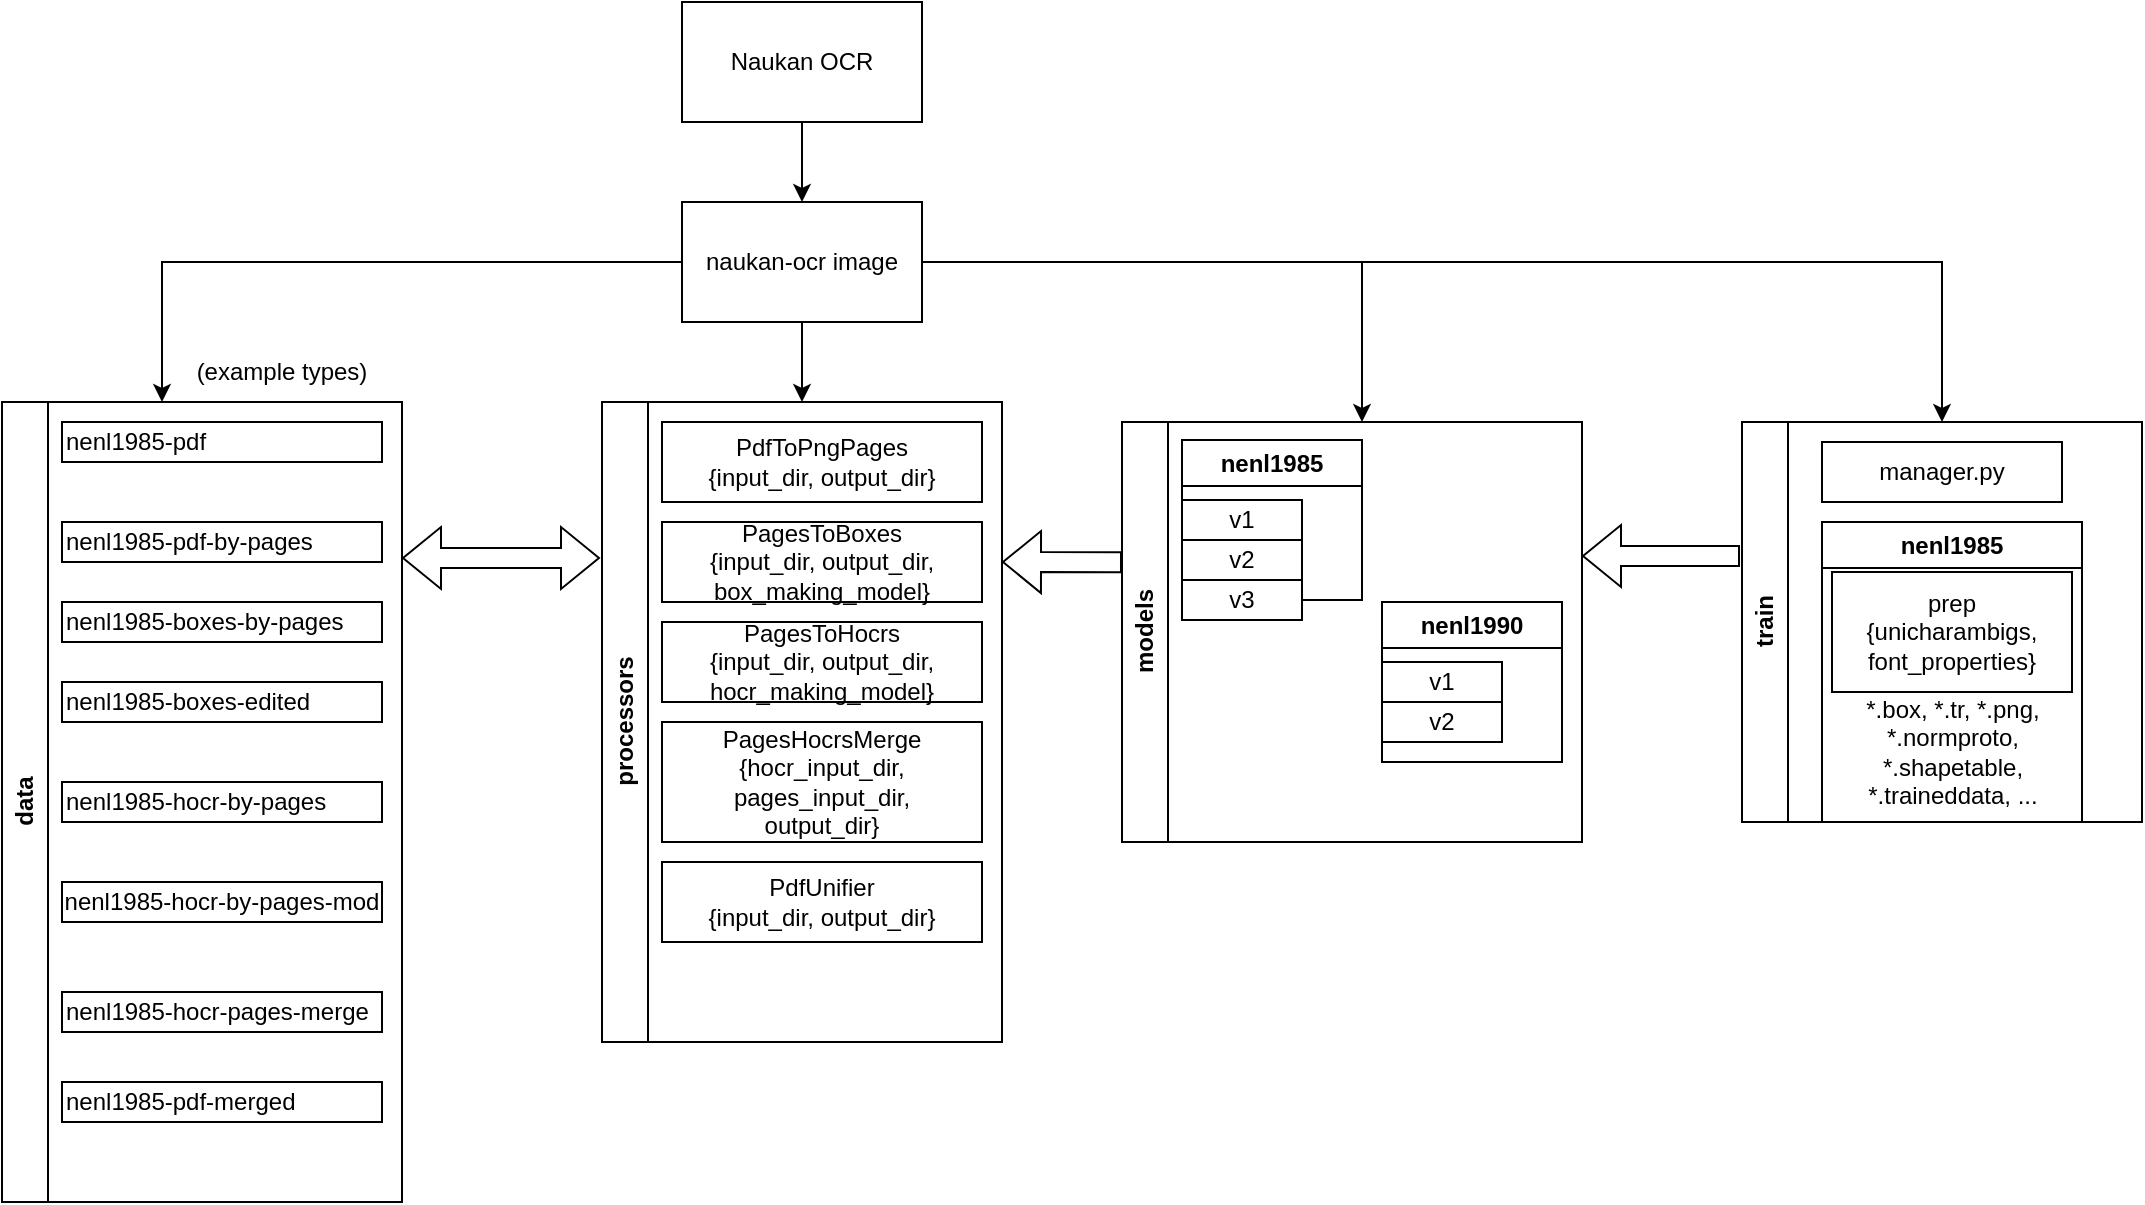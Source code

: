 <mxfile version="21.6.8" type="device">
  <diagram name="Page-1" id="rU83HrHhGt8Y69T4ezMK">
    <mxGraphModel dx="1781" dy="614" grid="1" gridSize="10" guides="1" tooltips="1" connect="1" arrows="1" fold="1" page="1" pageScale="1" pageWidth="827" pageHeight="1169" math="0" shadow="0">
      <root>
        <mxCell id="0" />
        <mxCell id="1" parent="0" />
        <mxCell id="7FIdR-759IJmOBNlZWlw-2" value="Naukan OCR" style="rounded=0;whiteSpace=wrap;html=1;" vertex="1" parent="1">
          <mxGeometry x="280" y="80" width="120" height="60" as="geometry" />
        </mxCell>
        <mxCell id="7FIdR-759IJmOBNlZWlw-3" value="" style="endArrow=classic;html=1;rounded=0;exitX=0.5;exitY=1;exitDx=0;exitDy=0;" edge="1" parent="1" source="7FIdR-759IJmOBNlZWlw-2">
          <mxGeometry width="50" height="50" relative="1" as="geometry">
            <mxPoint x="390" y="340" as="sourcePoint" />
            <mxPoint x="340" y="180" as="targetPoint" />
          </mxGeometry>
        </mxCell>
        <mxCell id="7FIdR-759IJmOBNlZWlw-4" value="naukan-ocr image" style="rounded=0;whiteSpace=wrap;html=1;" vertex="1" parent="1">
          <mxGeometry x="280" y="180" width="120" height="60" as="geometry" />
        </mxCell>
        <mxCell id="7FIdR-759IJmOBNlZWlw-8" value="data&lt;br&gt;" style="swimlane;horizontal=0;whiteSpace=wrap;html=1;" vertex="1" parent="1">
          <mxGeometry x="-60" y="280" width="200" height="400" as="geometry" />
        </mxCell>
        <mxCell id="7FIdR-759IJmOBNlZWlw-9" value="nenl1985-pdf" style="whiteSpace=wrap;html=1;align=left;" vertex="1" parent="7FIdR-759IJmOBNlZWlw-8">
          <mxGeometry x="30" y="10" width="160" height="20" as="geometry" />
        </mxCell>
        <mxCell id="7FIdR-759IJmOBNlZWlw-10" value="nenl1985-pdf-by-pages" style="whiteSpace=wrap;html=1;align=left;" vertex="1" parent="7FIdR-759IJmOBNlZWlw-8">
          <mxGeometry x="30" y="60" width="160" height="20" as="geometry" />
        </mxCell>
        <mxCell id="7FIdR-759IJmOBNlZWlw-11" value="nenl1985-hocr-by-pages" style="whiteSpace=wrap;html=1;align=left;" vertex="1" parent="7FIdR-759IJmOBNlZWlw-8">
          <mxGeometry x="30" y="190" width="160" height="20" as="geometry" />
        </mxCell>
        <mxCell id="7FIdR-759IJmOBNlZWlw-12" value="nenl1985-hocr-by-pages-mod" style="whiteSpace=wrap;html=1;" vertex="1" parent="7FIdR-759IJmOBNlZWlw-8">
          <mxGeometry x="30" y="240" width="160" height="20" as="geometry" />
        </mxCell>
        <mxCell id="7FIdR-759IJmOBNlZWlw-13" value="nenl1985-hocr-pages-merge" style="whiteSpace=wrap;html=1;align=left;" vertex="1" parent="7FIdR-759IJmOBNlZWlw-8">
          <mxGeometry x="30" y="295" width="160" height="20" as="geometry" />
        </mxCell>
        <mxCell id="7FIdR-759IJmOBNlZWlw-14" value="nenl1985-pdf-merged" style="whiteSpace=wrap;html=1;align=left;" vertex="1" parent="7FIdR-759IJmOBNlZWlw-8">
          <mxGeometry x="30" y="340" width="160" height="20" as="geometry" />
        </mxCell>
        <mxCell id="7FIdR-759IJmOBNlZWlw-16" value="nenl1985-boxes-by-pages" style="whiteSpace=wrap;html=1;align=left;" vertex="1" parent="7FIdR-759IJmOBNlZWlw-8">
          <mxGeometry x="30" y="100" width="160" height="20" as="geometry" />
        </mxCell>
        <mxCell id="7FIdR-759IJmOBNlZWlw-17" value="nenl1985-boxes-edited" style="whiteSpace=wrap;html=1;align=left;" vertex="1" parent="7FIdR-759IJmOBNlZWlw-8">
          <mxGeometry x="30" y="140" width="160" height="20" as="geometry" />
        </mxCell>
        <mxCell id="7FIdR-759IJmOBNlZWlw-18" value="(example types)" style="text;html=1;strokeColor=none;fillColor=none;align=center;verticalAlign=middle;whiteSpace=wrap;rounded=0;" vertex="1" parent="1">
          <mxGeometry x="30" y="250" width="100" height="30" as="geometry" />
        </mxCell>
        <mxCell id="7FIdR-759IJmOBNlZWlw-19" value="processors" style="swimlane;horizontal=0;whiteSpace=wrap;html=1;" vertex="1" parent="1">
          <mxGeometry x="240" y="280" width="200" height="320" as="geometry" />
        </mxCell>
        <mxCell id="7FIdR-759IJmOBNlZWlw-20" value="PdfToPngPages&lt;br&gt;{input_dir, output_dir}" style="rounded=0;whiteSpace=wrap;html=1;" vertex="1" parent="7FIdR-759IJmOBNlZWlw-19">
          <mxGeometry x="30" y="10" width="160" height="40" as="geometry" />
        </mxCell>
        <mxCell id="7FIdR-759IJmOBNlZWlw-21" value="PagesToBoxes&lt;br&gt;{input_dir, output_dir,&lt;br&gt;box_making_model}" style="rounded=0;whiteSpace=wrap;html=1;" vertex="1" parent="7FIdR-759IJmOBNlZWlw-19">
          <mxGeometry x="30" y="60" width="160" height="40" as="geometry" />
        </mxCell>
        <mxCell id="7FIdR-759IJmOBNlZWlw-22" value="PagesToHocrs&lt;br&gt;{input_dir, output_dir,&lt;br&gt;hocr_making_model}" style="rounded=0;whiteSpace=wrap;html=1;" vertex="1" parent="7FIdR-759IJmOBNlZWlw-19">
          <mxGeometry x="30" y="110" width="160" height="40" as="geometry" />
        </mxCell>
        <mxCell id="7FIdR-759IJmOBNlZWlw-23" value="PagesHocrsMerge&lt;br&gt;{hocr_input_dir,&lt;br&gt;pages_input_dir,&lt;br&gt;output_dir}" style="rounded=0;whiteSpace=wrap;html=1;" vertex="1" parent="7FIdR-759IJmOBNlZWlw-19">
          <mxGeometry x="30" y="160" width="160" height="60" as="geometry" />
        </mxCell>
        <mxCell id="7FIdR-759IJmOBNlZWlw-24" value="PdfUnifier&lt;br&gt;{input_dir, output_dir}" style="rounded=0;whiteSpace=wrap;html=1;" vertex="1" parent="7FIdR-759IJmOBNlZWlw-19">
          <mxGeometry x="30" y="230" width="160" height="40" as="geometry" />
        </mxCell>
        <mxCell id="7FIdR-759IJmOBNlZWlw-27" value="models" style="swimlane;horizontal=0;whiteSpace=wrap;html=1;" vertex="1" parent="1">
          <mxGeometry x="500" y="290" width="230" height="210" as="geometry" />
        </mxCell>
        <mxCell id="7FIdR-759IJmOBNlZWlw-29" value="nenl1985" style="swimlane;whiteSpace=wrap;html=1;" vertex="1" parent="7FIdR-759IJmOBNlZWlw-27">
          <mxGeometry x="30" y="9" width="90" height="80" as="geometry" />
        </mxCell>
        <mxCell id="7FIdR-759IJmOBNlZWlw-30" value="v1" style="whiteSpace=wrap;html=1;" vertex="1" parent="7FIdR-759IJmOBNlZWlw-29">
          <mxGeometry y="30" width="60" height="20" as="geometry" />
        </mxCell>
        <mxCell id="7FIdR-759IJmOBNlZWlw-32" value="v2" style="whiteSpace=wrap;html=1;" vertex="1" parent="7FIdR-759IJmOBNlZWlw-29">
          <mxGeometry y="50" width="60" height="20" as="geometry" />
        </mxCell>
        <mxCell id="7FIdR-759IJmOBNlZWlw-33" value="v3" style="whiteSpace=wrap;html=1;" vertex="1" parent="7FIdR-759IJmOBNlZWlw-29">
          <mxGeometry y="70" width="60" height="20" as="geometry" />
        </mxCell>
        <mxCell id="7FIdR-759IJmOBNlZWlw-34" value="nenl1990" style="swimlane;whiteSpace=wrap;html=1;" vertex="1" parent="7FIdR-759IJmOBNlZWlw-27">
          <mxGeometry x="130" y="90" width="90" height="80" as="geometry" />
        </mxCell>
        <mxCell id="7FIdR-759IJmOBNlZWlw-35" value="v1" style="whiteSpace=wrap;html=1;" vertex="1" parent="7FIdR-759IJmOBNlZWlw-34">
          <mxGeometry y="30" width="60" height="20" as="geometry" />
        </mxCell>
        <mxCell id="7FIdR-759IJmOBNlZWlw-36" value="v2" style="whiteSpace=wrap;html=1;" vertex="1" parent="7FIdR-759IJmOBNlZWlw-34">
          <mxGeometry y="50" width="60" height="20" as="geometry" />
        </mxCell>
        <mxCell id="7FIdR-759IJmOBNlZWlw-40" value="train" style="swimlane;horizontal=0;whiteSpace=wrap;html=1;" vertex="1" parent="1">
          <mxGeometry x="810" y="290" width="200" height="200" as="geometry" />
        </mxCell>
        <mxCell id="7FIdR-759IJmOBNlZWlw-41" value="manager.py" style="whiteSpace=wrap;html=1;" vertex="1" parent="7FIdR-759IJmOBNlZWlw-40">
          <mxGeometry x="40" y="10" width="120" height="30" as="geometry" />
        </mxCell>
        <mxCell id="7FIdR-759IJmOBNlZWlw-42" value="nenl1985" style="swimlane;whiteSpace=wrap;html=1;" vertex="1" parent="7FIdR-759IJmOBNlZWlw-40">
          <mxGeometry x="40" y="50" width="130" height="150" as="geometry" />
        </mxCell>
        <mxCell id="7FIdR-759IJmOBNlZWlw-43" value="prep&lt;br&gt;{unicharambigs,&lt;br&gt;font_properties}" style="whiteSpace=wrap;html=1;" vertex="1" parent="7FIdR-759IJmOBNlZWlw-42">
          <mxGeometry x="5" y="25" width="120" height="60" as="geometry" />
        </mxCell>
        <mxCell id="7FIdR-759IJmOBNlZWlw-44" value="*.box, *.tr, *.png,&lt;br&gt;*.normproto,&lt;br&gt;*.shapetable,&lt;br&gt;*.traineddata, ..." style="text;html=1;align=center;verticalAlign=middle;resizable=0;points=[];autosize=1;strokeColor=none;fillColor=none;" vertex="1" parent="7FIdR-759IJmOBNlZWlw-42">
          <mxGeometry x="10" y="80" width="110" height="70" as="geometry" />
        </mxCell>
        <mxCell id="7FIdR-759IJmOBNlZWlw-46" value="" style="shape=flexArrow;endArrow=classic;html=1;rounded=0;exitX=-0.005;exitY=0.335;exitDx=0;exitDy=0;exitPerimeter=0;" edge="1" parent="1" source="7FIdR-759IJmOBNlZWlw-40">
          <mxGeometry width="50" height="50" relative="1" as="geometry">
            <mxPoint x="540" y="410" as="sourcePoint" />
            <mxPoint x="730" y="357" as="targetPoint" />
          </mxGeometry>
        </mxCell>
        <mxCell id="7FIdR-759IJmOBNlZWlw-47" value="" style="shape=flexArrow;endArrow=classic;html=1;rounded=0;exitX=0;exitY=0.448;exitDx=0;exitDy=0;exitPerimeter=0;" edge="1" parent="1">
          <mxGeometry width="50" height="50" relative="1" as="geometry">
            <mxPoint x="500" y="360.08" as="sourcePoint" />
            <mxPoint x="440" y="360" as="targetPoint" />
          </mxGeometry>
        </mxCell>
        <mxCell id="7FIdR-759IJmOBNlZWlw-48" value="" style="shape=flexArrow;endArrow=classic;startArrow=classic;html=1;rounded=0;" edge="1" parent="1">
          <mxGeometry width="100" height="100" relative="1" as="geometry">
            <mxPoint x="239" y="358" as="sourcePoint" />
            <mxPoint x="140" y="358" as="targetPoint" />
          </mxGeometry>
        </mxCell>
        <mxCell id="7FIdR-759IJmOBNlZWlw-58" value="" style="endArrow=classic;html=1;rounded=0;exitX=0;exitY=0.5;exitDx=0;exitDy=0;" edge="1" parent="1" source="7FIdR-759IJmOBNlZWlw-4">
          <mxGeometry width="50" height="50" relative="1" as="geometry">
            <mxPoint x="350" y="410" as="sourcePoint" />
            <mxPoint x="20" y="280" as="targetPoint" />
            <Array as="points">
              <mxPoint x="20" y="210" />
            </Array>
          </mxGeometry>
        </mxCell>
        <mxCell id="7FIdR-759IJmOBNlZWlw-60" value="" style="endArrow=classic;html=1;rounded=0;exitX=0.5;exitY=1;exitDx=0;exitDy=0;entryX=0.5;entryY=0;entryDx=0;entryDy=0;" edge="1" parent="1" source="7FIdR-759IJmOBNlZWlw-4" target="7FIdR-759IJmOBNlZWlw-19">
          <mxGeometry width="50" height="50" relative="1" as="geometry">
            <mxPoint x="350" y="410" as="sourcePoint" />
            <mxPoint x="400" y="360" as="targetPoint" />
          </mxGeometry>
        </mxCell>
        <mxCell id="7FIdR-759IJmOBNlZWlw-62" value="" style="endArrow=classic;html=1;rounded=0;exitX=1;exitY=0.5;exitDx=0;exitDy=0;" edge="1" parent="1" source="7FIdR-759IJmOBNlZWlw-4">
          <mxGeometry width="50" height="50" relative="1" as="geometry">
            <mxPoint x="350" y="410" as="sourcePoint" />
            <mxPoint x="620" y="290" as="targetPoint" />
            <Array as="points">
              <mxPoint x="620" y="210" />
            </Array>
          </mxGeometry>
        </mxCell>
        <mxCell id="7FIdR-759IJmOBNlZWlw-63" value="" style="endArrow=classic;html=1;rounded=0;entryX=0.5;entryY=0;entryDx=0;entryDy=0;" edge="1" parent="1" target="7FIdR-759IJmOBNlZWlw-40">
          <mxGeometry width="50" height="50" relative="1" as="geometry">
            <mxPoint x="400" y="210" as="sourcePoint" />
            <mxPoint x="960" y="170" as="targetPoint" />
            <Array as="points">
              <mxPoint x="910" y="210" />
            </Array>
          </mxGeometry>
        </mxCell>
      </root>
    </mxGraphModel>
  </diagram>
</mxfile>
